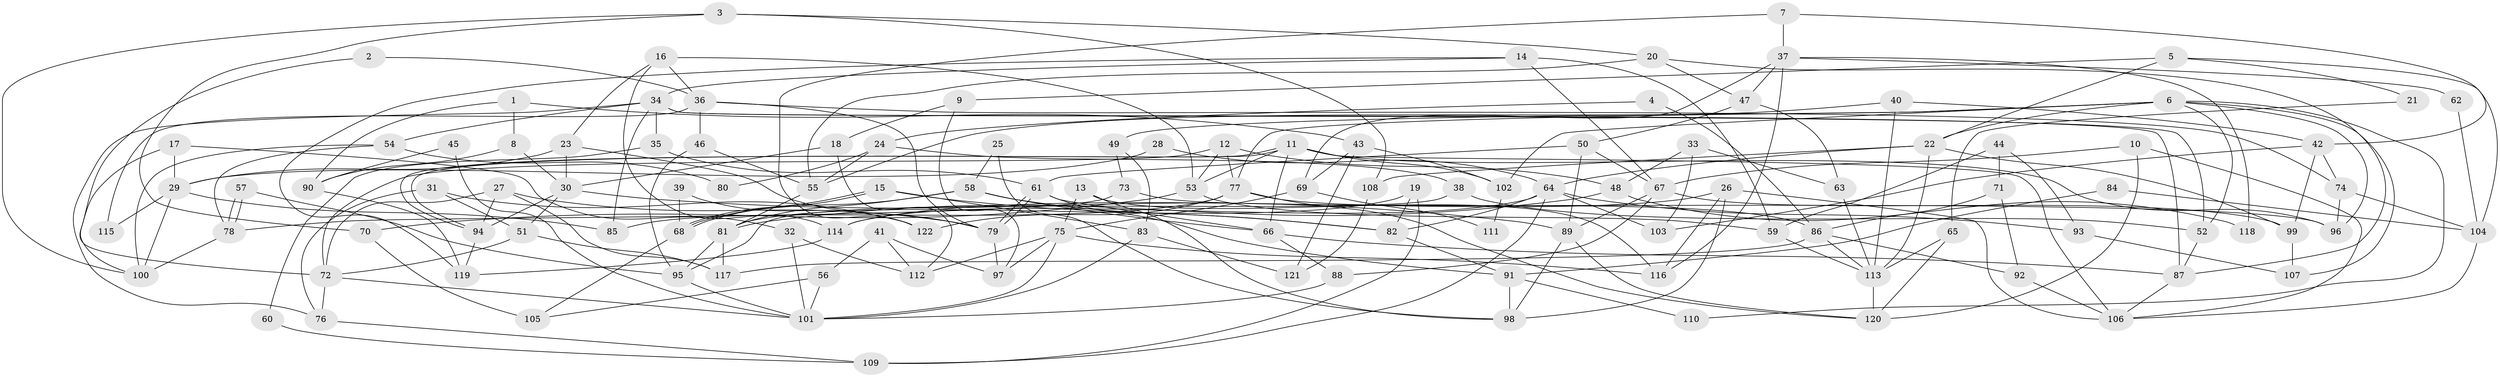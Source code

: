 // Generated by graph-tools (version 1.1) at 2025/36/03/09/25 02:36:07]
// undirected, 122 vertices, 244 edges
graph export_dot {
graph [start="1"]
  node [color=gray90,style=filled];
  1;
  2;
  3;
  4;
  5;
  6;
  7;
  8;
  9;
  10;
  11;
  12;
  13;
  14;
  15;
  16;
  17;
  18;
  19;
  20;
  21;
  22;
  23;
  24;
  25;
  26;
  27;
  28;
  29;
  30;
  31;
  32;
  33;
  34;
  35;
  36;
  37;
  38;
  39;
  40;
  41;
  42;
  43;
  44;
  45;
  46;
  47;
  48;
  49;
  50;
  51;
  52;
  53;
  54;
  55;
  56;
  57;
  58;
  59;
  60;
  61;
  62;
  63;
  64;
  65;
  66;
  67;
  68;
  69;
  70;
  71;
  72;
  73;
  74;
  75;
  76;
  77;
  78;
  79;
  80;
  81;
  82;
  83;
  84;
  85;
  86;
  87;
  88;
  89;
  90;
  91;
  92;
  93;
  94;
  95;
  96;
  97;
  98;
  99;
  100;
  101;
  102;
  103;
  104;
  105;
  106;
  107;
  108;
  109;
  110;
  111;
  112;
  113;
  114;
  115;
  116;
  117;
  118;
  119;
  120;
  121;
  122;
  1 -- 8;
  1 -- 43;
  1 -- 90;
  2 -- 36;
  2 -- 72;
  3 -- 108;
  3 -- 100;
  3 -- 20;
  3 -- 70;
  4 -- 24;
  4 -- 86;
  5 -- 22;
  5 -- 104;
  5 -- 9;
  5 -- 21;
  6 -- 96;
  6 -- 22;
  6 -- 49;
  6 -- 52;
  6 -- 77;
  6 -- 102;
  6 -- 107;
  6 -- 110;
  7 -- 122;
  7 -- 42;
  7 -- 37;
  8 -- 30;
  8 -- 90;
  9 -- 18;
  9 -- 97;
  10 -- 106;
  10 -- 67;
  10 -- 120;
  11 -- 94;
  11 -- 94;
  11 -- 66;
  11 -- 53;
  11 -- 96;
  11 -- 102;
  11 -- 106;
  12 -- 77;
  12 -- 53;
  12 -- 48;
  12 -- 72;
  13 -- 75;
  13 -- 98;
  13 -- 116;
  14 -- 67;
  14 -- 34;
  14 -- 59;
  14 -- 119;
  15 -- 68;
  15 -- 68;
  15 -- 82;
  15 -- 83;
  16 -- 114;
  16 -- 53;
  16 -- 23;
  16 -- 36;
  17 -- 29;
  17 -- 100;
  17 -- 32;
  18 -- 30;
  18 -- 112;
  19 -- 81;
  19 -- 109;
  19 -- 82;
  20 -- 87;
  20 -- 47;
  20 -- 55;
  21 -- 65;
  22 -- 113;
  22 -- 64;
  22 -- 99;
  22 -- 108;
  23 -- 79;
  23 -- 29;
  23 -- 30;
  24 -- 38;
  24 -- 55;
  24 -- 80;
  25 -- 58;
  25 -- 98;
  26 -- 114;
  26 -- 98;
  26 -- 106;
  26 -- 116;
  27 -- 79;
  27 -- 94;
  27 -- 72;
  27 -- 117;
  28 -- 29;
  28 -- 64;
  29 -- 85;
  29 -- 100;
  29 -- 115;
  30 -- 51;
  30 -- 89;
  30 -- 94;
  31 -- 51;
  31 -- 76;
  31 -- 122;
  32 -- 101;
  32 -- 112;
  33 -- 48;
  33 -- 63;
  33 -- 103;
  34 -- 87;
  34 -- 52;
  34 -- 35;
  34 -- 54;
  34 -- 76;
  34 -- 85;
  35 -- 61;
  35 -- 60;
  36 -- 79;
  36 -- 46;
  36 -- 74;
  36 -- 115;
  37 -- 116;
  37 -- 47;
  37 -- 62;
  37 -- 69;
  37 -- 118;
  38 -- 52;
  38 -- 95;
  39 -- 68;
  39 -- 122;
  40 -- 113;
  40 -- 55;
  40 -- 42;
  41 -- 97;
  41 -- 112;
  41 -- 56;
  42 -- 99;
  42 -- 74;
  42 -- 103;
  43 -- 102;
  43 -- 69;
  43 -- 121;
  44 -- 71;
  44 -- 59;
  44 -- 93;
  45 -- 90;
  45 -- 101;
  46 -- 95;
  46 -- 55;
  47 -- 50;
  47 -- 63;
  48 -- 81;
  48 -- 118;
  49 -- 73;
  49 -- 83;
  50 -- 67;
  50 -- 61;
  50 -- 89;
  51 -- 72;
  51 -- 117;
  52 -- 87;
  53 -- 70;
  53 -- 59;
  54 -- 100;
  54 -- 78;
  54 -- 80;
  55 -- 81;
  56 -- 101;
  56 -- 105;
  57 -- 95;
  57 -- 78;
  57 -- 78;
  58 -- 66;
  58 -- 81;
  58 -- 68;
  58 -- 82;
  59 -- 113;
  60 -- 109;
  61 -- 79;
  61 -- 79;
  61 -- 66;
  61 -- 91;
  62 -- 104;
  63 -- 113;
  64 -- 82;
  64 -- 103;
  64 -- 93;
  64 -- 109;
  64 -- 114;
  65 -- 120;
  65 -- 113;
  66 -- 88;
  66 -- 87;
  67 -- 99;
  67 -- 89;
  67 -- 88;
  68 -- 105;
  69 -- 75;
  69 -- 111;
  70 -- 105;
  71 -- 86;
  71 -- 92;
  72 -- 76;
  72 -- 101;
  73 -- 78;
  73 -- 96;
  74 -- 96;
  74 -- 104;
  75 -- 116;
  75 -- 101;
  75 -- 97;
  75 -- 112;
  76 -- 109;
  77 -- 120;
  77 -- 85;
  77 -- 86;
  77 -- 122;
  78 -- 100;
  79 -- 97;
  81 -- 117;
  81 -- 95;
  82 -- 91;
  83 -- 101;
  83 -- 121;
  84 -- 91;
  84 -- 104;
  86 -- 113;
  86 -- 92;
  86 -- 117;
  87 -- 106;
  88 -- 101;
  89 -- 98;
  89 -- 120;
  90 -- 119;
  91 -- 98;
  91 -- 110;
  92 -- 106;
  93 -- 107;
  94 -- 119;
  95 -- 101;
  99 -- 107;
  102 -- 111;
  104 -- 106;
  108 -- 121;
  113 -- 120;
  114 -- 119;
}
